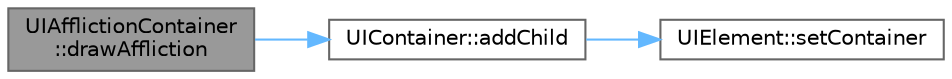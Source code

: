 digraph "UIAfflictionContainer::drawAffliction"
{
 // LATEX_PDF_SIZE
  bgcolor="transparent";
  edge [fontname=Helvetica,fontsize=10,labelfontname=Helvetica,labelfontsize=10];
  node [fontname=Helvetica,fontsize=10,shape=box,height=0.2,width=0.4];
  rankdir="LR";
  Node1 [id="Node000001",label="UIAfflictionContainer\l::drawAffliction",height=0.2,width=0.4,color="gray40", fillcolor="grey60", style="filled", fontcolor="black",tooltip=" "];
  Node1 -> Node2 [id="edge1_Node000001_Node000002",color="steelblue1",style="solid",tooltip=" "];
  Node2 [id="Node000002",label="UIContainer::addChild",height=0.2,width=0.4,color="grey40", fillcolor="white", style="filled",URL="$class_u_i_container.html#a548a7ee0e92951e839665e727fd346d7",tooltip=" "];
  Node2 -> Node3 [id="edge2_Node000002_Node000003",color="steelblue1",style="solid",tooltip=" "];
  Node3 [id="Node000003",label="UIElement::setContainer",height=0.2,width=0.4,color="grey40", fillcolor="white", style="filled",URL="$class_u_i_element.html#a69bcb77688d6057c5531661e48472a36",tooltip=" "];
}
